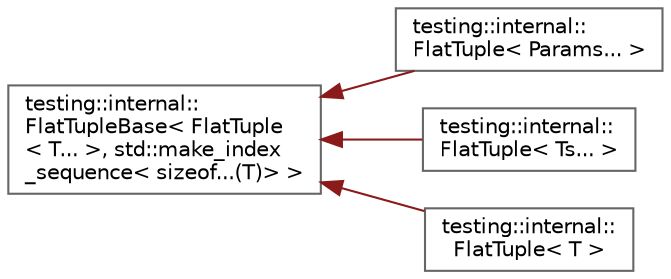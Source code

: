digraph "Graphical Class Hierarchy"
{
 // LATEX_PDF_SIZE
  bgcolor="transparent";
  edge [fontname=Helvetica,fontsize=10,labelfontname=Helvetica,labelfontsize=10];
  node [fontname=Helvetica,fontsize=10,shape=box,height=0.2,width=0.4];
  rankdir="LR";
  Node0 [id="Node000000",label="testing::internal::\lFlatTupleBase\< FlatTuple\l\< T... \>, std::make_index\l_sequence\< sizeof...(T)\> \>",height=0.2,width=0.4,color="grey40", fillcolor="white", style="filled",URL="$structtesting_1_1internal_1_1FlatTupleBase.html",tooltip=" "];
  Node0 -> Node1 [id="edge475_Node000000_Node000001",dir="back",color="firebrick4",style="solid",tooltip=" "];
  Node1 [id="Node000001",label="testing::internal::\lFlatTuple\< Params... \>",height=0.2,width=0.4,color="grey40", fillcolor="white", style="filled",URL="$classtesting_1_1internal_1_1FlatTuple.html",tooltip=" "];
  Node0 -> Node2 [id="edge476_Node000000_Node000002",dir="back",color="firebrick4",style="solid",tooltip=" "];
  Node2 [id="Node000002",label="testing::internal::\lFlatTuple\< Ts... \>",height=0.2,width=0.4,color="grey40", fillcolor="white", style="filled",URL="$classtesting_1_1internal_1_1FlatTuple.html",tooltip=" "];
  Node0 -> Node3 [id="edge477_Node000000_Node000003",dir="back",color="firebrick4",style="solid",tooltip=" "];
  Node3 [id="Node000003",label="testing::internal::\lFlatTuple\< T \>",height=0.2,width=0.4,color="grey40", fillcolor="white", style="filled",URL="$classtesting_1_1internal_1_1FlatTuple.html",tooltip=" "];
}
